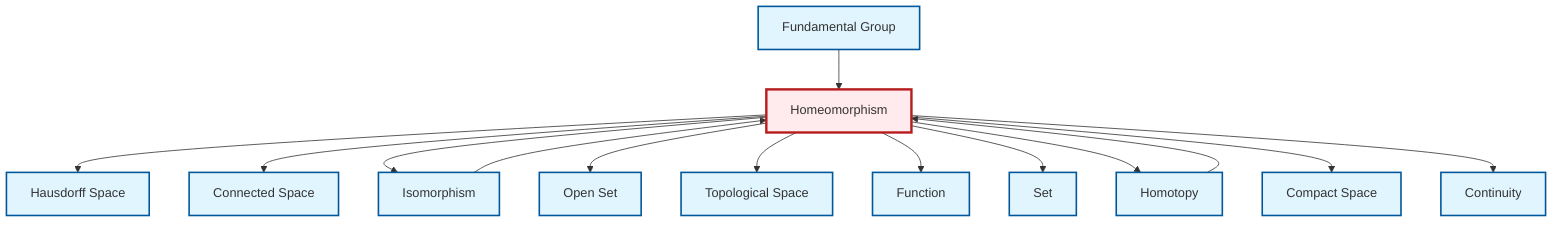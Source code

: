 graph TD
    classDef definition fill:#e1f5fe,stroke:#01579b,stroke-width:2px
    classDef theorem fill:#f3e5f5,stroke:#4a148c,stroke-width:2px
    classDef axiom fill:#fff3e0,stroke:#e65100,stroke-width:2px
    classDef example fill:#e8f5e9,stroke:#1b5e20,stroke-width:2px
    classDef current fill:#ffebee,stroke:#b71c1c,stroke-width:3px
    def-open-set["Open Set"]:::definition
    def-set["Set"]:::definition
    def-compact["Compact Space"]:::definition
    def-continuity["Continuity"]:::definition
    def-topological-space["Topological Space"]:::definition
    def-homeomorphism["Homeomorphism"]:::definition
    def-function["Function"]:::definition
    def-isomorphism["Isomorphism"]:::definition
    def-fundamental-group["Fundamental Group"]:::definition
    def-hausdorff["Hausdorff Space"]:::definition
    def-homotopy["Homotopy"]:::definition
    def-connected["Connected Space"]:::definition
    def-isomorphism --> def-homeomorphism
    def-homeomorphism --> def-hausdorff
    def-homeomorphism --> def-connected
    def-homeomorphism --> def-isomorphism
    def-homeomorphism --> def-open-set
    def-homeomorphism --> def-topological-space
    def-homotopy --> def-homeomorphism
    def-homeomorphism --> def-function
    def-homeomorphism --> def-set
    def-homeomorphism --> def-homotopy
    def-homeomorphism --> def-compact
    def-homeomorphism --> def-continuity
    def-fundamental-group --> def-homeomorphism
    class def-homeomorphism current